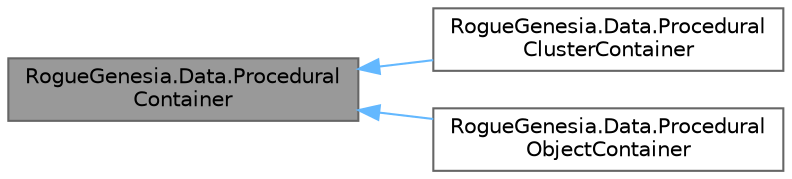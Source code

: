 digraph "RogueGenesia.Data.ProceduralContainer"
{
 // LATEX_PDF_SIZE
  bgcolor="transparent";
  edge [fontname=Helvetica,fontsize=10,labelfontname=Helvetica,labelfontsize=10];
  node [fontname=Helvetica,fontsize=10,shape=box,height=0.2,width=0.4];
  rankdir="LR";
  Node1 [label="RogueGenesia.Data.Procedural\lContainer",height=0.2,width=0.4,color="gray40", fillcolor="grey60", style="filled", fontcolor="black",tooltip=" "];
  Node1 -> Node2 [dir="back",color="steelblue1",style="solid"];
  Node2 [label="RogueGenesia.Data.Procedural\lClusterContainer",height=0.2,width=0.4,color="gray40", fillcolor="white", style="filled",URL="$class_rogue_genesia_1_1_data_1_1_procedural_cluster_container.html",tooltip=" "];
  Node1 -> Node3 [dir="back",color="steelblue1",style="solid"];
  Node3 [label="RogueGenesia.Data.Procedural\lObjectContainer",height=0.2,width=0.4,color="gray40", fillcolor="white", style="filled",URL="$class_rogue_genesia_1_1_data_1_1_procedural_object_container.html",tooltip=" "];
}
